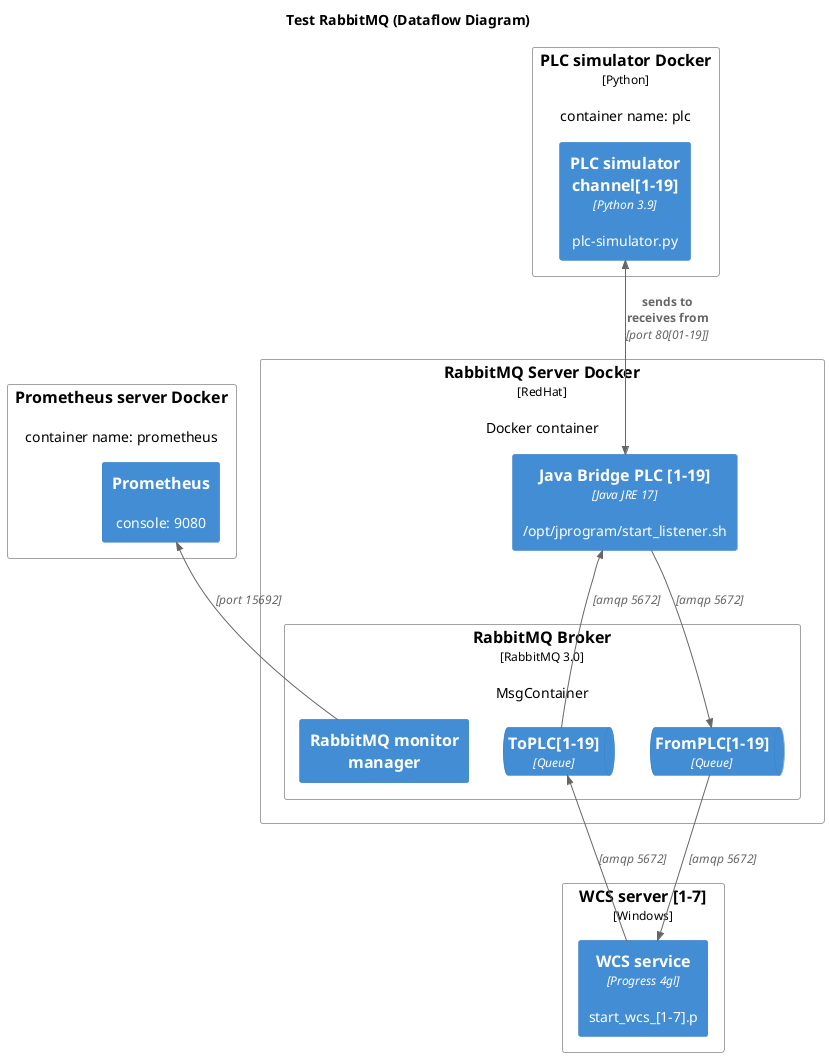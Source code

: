 @startuml
!include <C4/C4_Deployment.puml>

HIDE_STEREOTYPE()
LAYOUT_TOP_DOWN()

title Test RabbitMQ (Dataflow Diagram)

Node(rabbitmqserver, "RabbitMQ Server Docker", "RedHat", Docker container) {
     
    Container(rabbitmqserver_listeners, "Java Bridge PLC [1-19]", "Java JRE 17", "/opt/jprogram/start_listener.sh")
    
    Node(rabbitmqserver_rabbitmqbroker, "RabbitMQ Broker", "RabbitMQ 3.0", MsgContainer) {
        ContainerQueue(rabbitmqserver_rabbitmqbroker_toplc, "ToPLC[1-19]", "Queue")
        ContainerQueue(rabbitmqserver_rabbitmqbroker_fromplc, "FromPLC[1-19]", "Queue")
        Container(rabbitmqserver_rabbitmqbroker_monitor, "RabbitMQ monitor manager")
    }
}

Node(plcsimulator, "PLC simulator Docker", "Python", "container name: plc"){
  Container(plcsimulator_process, "PLC simulator channel[1-19]", "Python 3.9", "plc-simulator.py")
}
Node(prometheusserver, "Prometheus server Docker", "", "container name: prometheus"){
  Container(prometheusserver_process, "Prometheus", "", "console: 9080")
}
Node(wcsserver, "WCS server [1-7]", "Windows", ""){
  Container(wcsserver_process, "WCS service", "Progress 4gl", "start_wcs_[1-7].p")
}

Rel_U(rabbitmqserver_listeners, rabbitmqserver_rabbitmqbroker_fromplc, "", "amqp 5672")
Rel_U(rabbitmqserver_rabbitmqbroker_toplc, rabbitmqserver_listeners, "", "amqp 5672")

Rel_U(wcsserver_process, rabbitmqserver_rabbitmqbroker_toplc, "", "amqp 5672") 
Rel_U(rabbitmqserver_rabbitmqbroker_fromplc, wcsserver_process, "", "amqp 5672") 
Rel_U(rabbitmqserver_rabbitmqbroker_monitor, prometheusserver_process, "", "port 15692")
BiRel(plcsimulator_process, rabbitmqserver_listeners,  "sends to\nreceives from", "port 80[01-19]")

@enduml